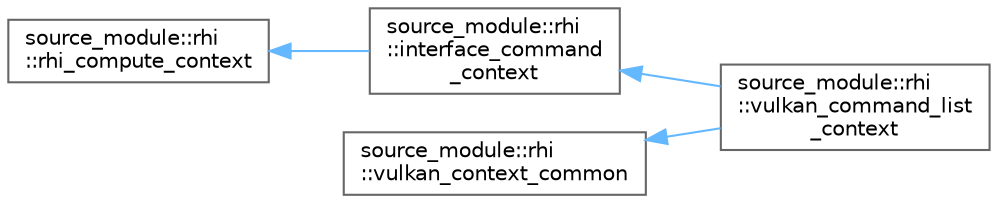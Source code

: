 digraph "类继承关系图"
{
 // LATEX_PDF_SIZE
  bgcolor="transparent";
  edge [fontname=Helvetica,fontsize=10,labelfontname=Helvetica,labelfontsize=10];
  node [fontname=Helvetica,fontsize=10,shape=box,height=0.2,width=0.4];
  rankdir="LR";
  Node0 [id="Node000000",label="source_module::rhi\l::rhi_compute_context",height=0.2,width=0.4,color="grey40", fillcolor="white", style="filled",URL="$classsource__module_1_1rhi_1_1rhi__compute__context.html",tooltip=" "];
  Node0 -> Node1 [id="edge5924_Node000000_Node000001",dir="back",color="steelblue1",style="solid",tooltip=" "];
  Node1 [id="Node000001",label="source_module::rhi\l::interface_command\l_context",height=0.2,width=0.4,color="grey40", fillcolor="white", style="filled",URL="$classsource__module_1_1rhi_1_1interface__command__context.html",tooltip=" "];
  Node1 -> Node2 [id="edge5925_Node000001_Node000002",dir="back",color="steelblue1",style="solid",tooltip=" "];
  Node2 [id="Node000002",label="source_module::rhi\l::vulkan_command_list\l_context",height=0.2,width=0.4,color="grey40", fillcolor="white", style="filled",URL="$classsource__module_1_1rhi_1_1vulkan__command__list__context.html",tooltip=" "];
  Node3 [id="Node000003",label="source_module::rhi\l::vulkan_context_common",height=0.2,width=0.4,color="grey40", fillcolor="white", style="filled",URL="$classsource__module_1_1rhi_1_1vulkan__context__common.html",tooltip=" "];
  Node3 -> Node2 [id="edge5926_Node000003_Node000002",dir="back",color="steelblue1",style="solid",tooltip=" "];
}
